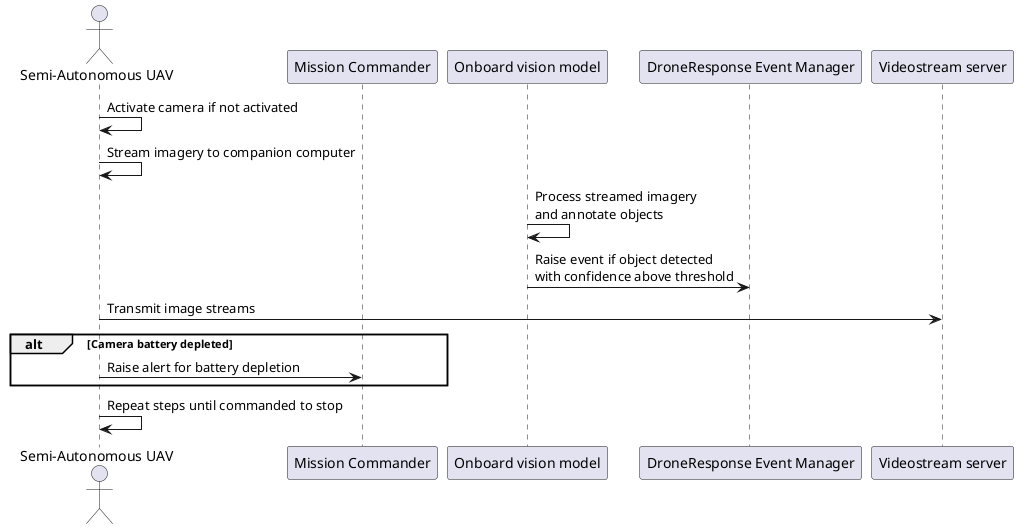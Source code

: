 @startuml "Image Capture and Analysis"

actor "Semi-Autonomous UAV" as UAV
participant "Mission Commander" as Commander
participant "Onboard vision model" as VisionModel
participant "DroneResponse Event Manager" as EventManager
participant "Videostream server" as VideoServer

UAV -> UAV: Activate camera if not activated
UAV -> UAV: Stream imagery to companion computer
VisionModel -> VisionModel: Process streamed imagery\nand annotate objects
VisionModel -> EventManager: Raise event if object detected\nwith confidence above threshold
UAV -> VideoServer: Transmit image streams

alt Camera battery depleted
    UAV -> Commander: Raise alert for battery depletion
end

UAV -> UAV: Repeat steps until commanded to stop

@enduml
